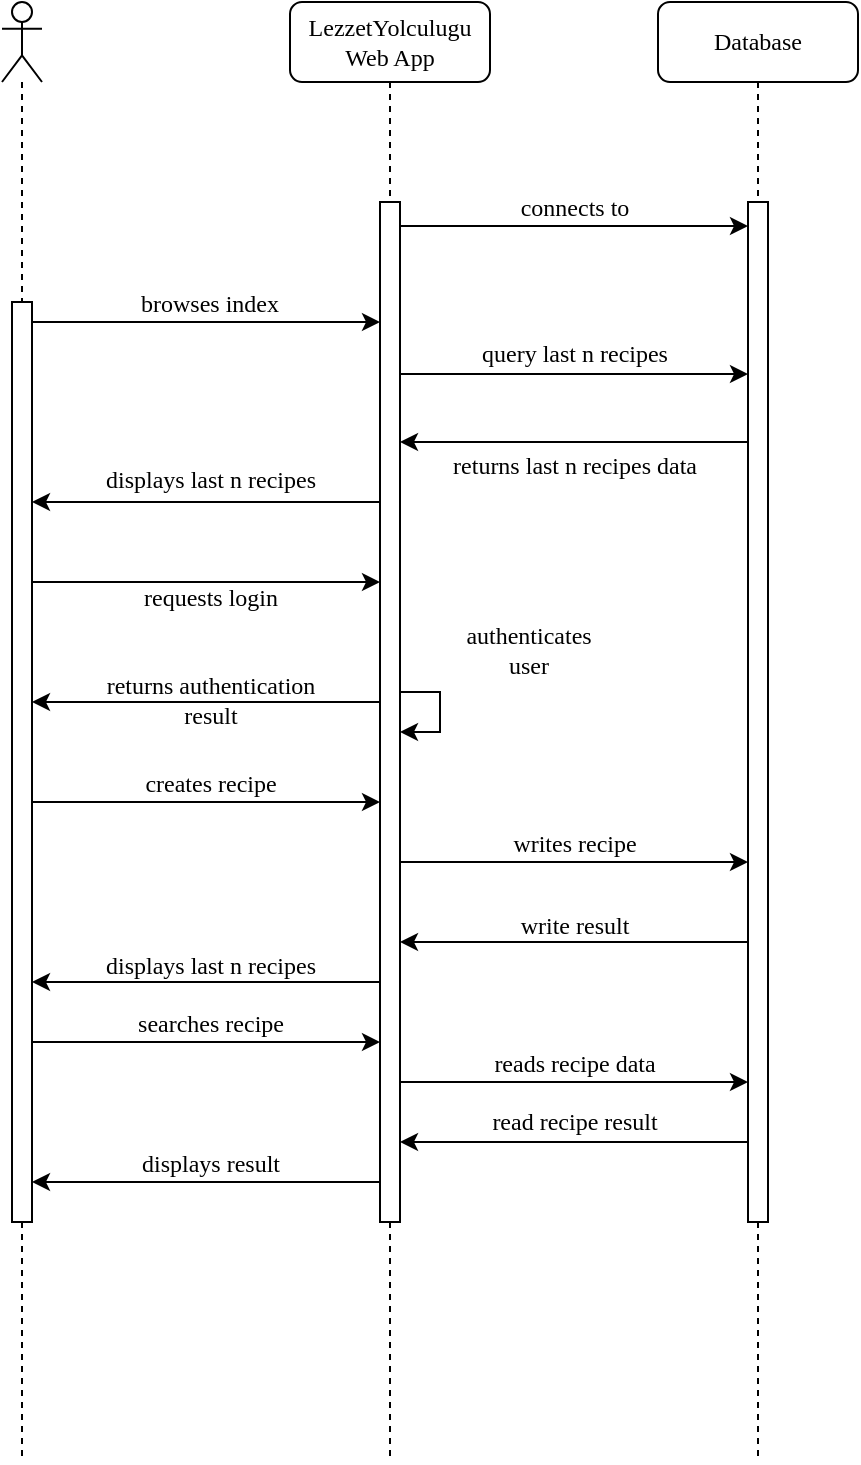<mxfile version="12.9.11"><diagram id="vM3xgTgOP1iMiRg4Fm0c" name="Page-1"><mxGraphModel dx="1038" dy="485" grid="1" gridSize="10" guides="1" tooltips="1" connect="1" arrows="1" fold="1" page="1" pageScale="1" pageWidth="850" pageHeight="1100" math="0" shadow="0"><root><mxCell id="0"/><mxCell id="1" parent="0"/><mxCell id="bYuvilvpE6jTHpKkh-8y-1" value="Database" style="shape=umlLifeline;perimeter=lifelinePerimeter;whiteSpace=wrap;html=1;container=1;collapsible=0;recursiveResize=0;outlineConnect=0;rounded=1;shadow=0;comic=0;labelBackgroundColor=none;strokeWidth=1;fontFamily=Verdana;fontSize=12;align=center;" vertex="1" parent="1"><mxGeometry x="539" y="210" width="100" height="730" as="geometry"/></mxCell><mxCell id="bYuvilvpE6jTHpKkh-8y-2" value="" style="html=1;points=[];perimeter=orthogonalPerimeter;rounded=0;shadow=0;comic=0;labelBackgroundColor=none;strokeWidth=1;fontFamily=Verdana;fontSize=12;align=center;" vertex="1" parent="bYuvilvpE6jTHpKkh-8y-1"><mxGeometry x="45" y="100" width="10" height="510" as="geometry"/></mxCell><mxCell id="bYuvilvpE6jTHpKkh-8y-3" value="LezzetYolculugu Web App" style="shape=umlLifeline;perimeter=lifelinePerimeter;whiteSpace=wrap;html=1;container=1;collapsible=0;recursiveResize=0;outlineConnect=0;rounded=1;shadow=0;comic=0;labelBackgroundColor=none;strokeWidth=1;fontFamily=Verdana;fontSize=12;align=center;" vertex="1" parent="1"><mxGeometry x="355" y="210" width="100" height="730" as="geometry"/></mxCell><mxCell id="bYuvilvpE6jTHpKkh-8y-4" value="" style="html=1;points=[];perimeter=orthogonalPerimeter;rounded=0;shadow=0;comic=0;labelBackgroundColor=none;strokeWidth=1;fontFamily=Verdana;fontSize=12;align=center;" vertex="1" parent="bYuvilvpE6jTHpKkh-8y-3"><mxGeometry x="45" y="100" width="10" height="510" as="geometry"/></mxCell><mxCell id="bYuvilvpE6jTHpKkh-8y-21" style="edgeStyle=orthogonalEdgeStyle;rounded=0;orthogonalLoop=1;jettySize=auto;html=1;fontFamily=Verdana;" edge="1" parent="bYuvilvpE6jTHpKkh-8y-3" source="bYuvilvpE6jTHpKkh-8y-4" target="bYuvilvpE6jTHpKkh-8y-4"><mxGeometry relative="1" as="geometry"/></mxCell><mxCell id="bYuvilvpE6jTHpKkh-8y-5" value="" style="shape=umlLifeline;participant=umlActor;perimeter=lifelinePerimeter;whiteSpace=wrap;html=1;container=1;collapsible=0;recursiveResize=0;verticalAlign=top;spacingTop=36;labelBackgroundColor=#ffffff;outlineConnect=0;" vertex="1" parent="1"><mxGeometry x="211" y="210" width="20" height="730" as="geometry"/></mxCell><mxCell id="bYuvilvpE6jTHpKkh-8y-6" value="" style="html=1;points=[];perimeter=orthogonalPerimeter;" vertex="1" parent="bYuvilvpE6jTHpKkh-8y-5"><mxGeometry x="5" y="150" width="10" height="460" as="geometry"/></mxCell><mxCell id="bYuvilvpE6jTHpKkh-8y-7" value="connects to" style="text;html=1;align=center;verticalAlign=middle;resizable=0;points=[];autosize=1;fontFamily=Verdana;" vertex="1" parent="1"><mxGeometry x="455" y="301" width="84" height="24" as="geometry"/></mxCell><mxCell id="bYuvilvpE6jTHpKkh-8y-9" value="browses index" style="text;align=center;fontStyle=0;verticalAlign=middle;spacingLeft=3;spacingRight=3;strokeColor=none;rotatable=0;points=[[0,0.5],[1,0.5]];portConstraint=eastwest;fontFamily=Verdana;" vertex="1" parent="1"><mxGeometry x="275" y="347" width="80" height="26" as="geometry"/></mxCell><mxCell id="bYuvilvpE6jTHpKkh-8y-10" style="edgeStyle=elbowEdgeStyle;rounded=0;orthogonalLoop=1;jettySize=auto;elbow=vertical;html=1;fontFamily=Verdana;" edge="1" parent="1"><mxGeometry relative="1" as="geometry"><mxPoint x="410" y="396" as="sourcePoint"/><mxPoint x="584" y="396" as="targetPoint"/><Array as="points"><mxPoint x="495" y="396"/><mxPoint x="435" y="408"/><mxPoint x="531" y="408"/></Array></mxGeometry></mxCell><mxCell id="bYuvilvpE6jTHpKkh-8y-11" style="edgeStyle=elbowEdgeStyle;rounded=0;orthogonalLoop=1;jettySize=auto;elbow=vertical;html=1;fontFamily=Verdana;" edge="1" parent="1" source="bYuvilvpE6jTHpKkh-8y-4" target="bYuvilvpE6jTHpKkh-8y-2"><mxGeometry relative="1" as="geometry"><mxPoint x="555" y="322" as="targetPoint"/><Array as="points"><mxPoint x="507" y="322"/></Array></mxGeometry></mxCell><mxCell id="bYuvilvpE6jTHpKkh-8y-12" value="query last n recipes" style="text;html=1;align=center;verticalAlign=middle;resizable=0;points=[];autosize=1;fontFamily=Verdana;" vertex="1" parent="1"><mxGeometry x="432" y="376" width="130" height="20" as="geometry"/></mxCell><mxCell id="bYuvilvpE6jTHpKkh-8y-13" style="edgeStyle=elbowEdgeStyle;rounded=0;orthogonalLoop=1;jettySize=auto;elbow=vertical;html=1;fontFamily=Verdana;" edge="1" parent="1" source="bYuvilvpE6jTHpKkh-8y-2" target="bYuvilvpE6jTHpKkh-8y-4"><mxGeometry relative="1" as="geometry"><Array as="points"><mxPoint x="519" y="430"/><mxPoint x="483" y="454"/></Array></mxGeometry></mxCell><mxCell id="bYuvilvpE6jTHpKkh-8y-14" value="returns last n recipes data" style="text;html=1;align=center;verticalAlign=middle;resizable=0;points=[];autosize=1;fontFamily=Verdana;" vertex="1" parent="1"><mxGeometry x="412" y="432" width="170" height="20" as="geometry"/></mxCell><mxCell id="bYuvilvpE6jTHpKkh-8y-15" style="edgeStyle=orthogonalEdgeStyle;rounded=0;orthogonalLoop=1;jettySize=auto;html=1;" edge="1" parent="1" source="bYuvilvpE6jTHpKkh-8y-4" target="bYuvilvpE6jTHpKkh-8y-6"><mxGeometry relative="1" as="geometry"><Array as="points"><mxPoint x="311" y="460"/><mxPoint x="311" y="460"/></Array></mxGeometry></mxCell><mxCell id="bYuvilvpE6jTHpKkh-8y-16" value="displays last n recipes" style="text;html=1;align=center;verticalAlign=middle;resizable=0;points=[];autosize=1;fontFamily=Verdana;" vertex="1" parent="1"><mxGeometry x="240" y="439" width="150" height="20" as="geometry"/></mxCell><mxCell id="bYuvilvpE6jTHpKkh-8y-19" style="edgeStyle=orthogonalEdgeStyle;rounded=0;orthogonalLoop=1;jettySize=auto;html=1;fontFamily=Verdana;" edge="1" parent="1" source="bYuvilvpE6jTHpKkh-8y-6" target="bYuvilvpE6jTHpKkh-8y-4"><mxGeometry relative="1" as="geometry"><Array as="points"><mxPoint x="341" y="500"/><mxPoint x="341" y="500"/></Array></mxGeometry></mxCell><mxCell id="bYuvilvpE6jTHpKkh-8y-20" value="requests login" style="text;html=1;align=center;verticalAlign=middle;resizable=0;points=[];autosize=1;fontFamily=Verdana;" vertex="1" parent="1"><mxGeometry x="265" y="498" width="100" height="20" as="geometry"/></mxCell><mxCell id="bYuvilvpE6jTHpKkh-8y-24" value="authenticates&lt;br&gt;user" style="text;html=1;align=center;verticalAlign=middle;resizable=0;points=[];autosize=1;fontFamily=Verdana;" vertex="1" parent="1"><mxGeometry x="424" y="519" width="100" height="30" as="geometry"/></mxCell><mxCell id="bYuvilvpE6jTHpKkh-8y-25" style="edgeStyle=orthogonalEdgeStyle;rounded=0;orthogonalLoop=1;jettySize=auto;html=1;fontFamily=Verdana;" edge="1" parent="1" source="bYuvilvpE6jTHpKkh-8y-4" target="bYuvilvpE6jTHpKkh-8y-6"><mxGeometry relative="1" as="geometry"><mxPoint x="261" y="540" as="targetPoint"/><Array as="points"><mxPoint x="321" y="560"/><mxPoint x="321" y="560"/></Array></mxGeometry></mxCell><mxCell id="bYuvilvpE6jTHpKkh-8y-26" value="returns authentication&lt;br&gt;result" style="text;html=1;align=center;verticalAlign=middle;resizable=0;points=[];autosize=1;fontFamily=Verdana;" vertex="1" parent="1"><mxGeometry x="240" y="544" width="150" height="30" as="geometry"/></mxCell><mxCell id="bYuvilvpE6jTHpKkh-8y-28" style="edgeStyle=orthogonalEdgeStyle;rounded=0;orthogonalLoop=1;jettySize=auto;html=1;fontFamily=Verdana;" edge="1" parent="1" source="bYuvilvpE6jTHpKkh-8y-6" target="bYuvilvpE6jTHpKkh-8y-4"><mxGeometry relative="1" as="geometry"><Array as="points"><mxPoint x="351" y="370"/><mxPoint x="351" y="370"/></Array></mxGeometry></mxCell><mxCell id="bYuvilvpE6jTHpKkh-8y-29" style="edgeStyle=orthogonalEdgeStyle;rounded=0;orthogonalLoop=1;jettySize=auto;html=1;fontFamily=Verdana;" edge="1" parent="1" source="bYuvilvpE6jTHpKkh-8y-6" target="bYuvilvpE6jTHpKkh-8y-4"><mxGeometry relative="1" as="geometry"><Array as="points"><mxPoint x="271" y="610"/><mxPoint x="271" y="610"/></Array></mxGeometry></mxCell><mxCell id="bYuvilvpE6jTHpKkh-8y-30" value="creates recipe" style="text;html=1;align=center;verticalAlign=middle;resizable=0;points=[];autosize=1;fontFamily=Verdana;" vertex="1" parent="1"><mxGeometry x="265" y="591" width="100" height="20" as="geometry"/></mxCell><mxCell id="bYuvilvpE6jTHpKkh-8y-31" style="edgeStyle=orthogonalEdgeStyle;rounded=0;orthogonalLoop=1;jettySize=auto;html=1;fontFamily=Verdana;" edge="1" parent="1" source="bYuvilvpE6jTHpKkh-8y-4" target="bYuvilvpE6jTHpKkh-8y-2"><mxGeometry relative="1" as="geometry"><Array as="points"><mxPoint x="531" y="640"/><mxPoint x="531" y="640"/></Array></mxGeometry></mxCell><mxCell id="bYuvilvpE6jTHpKkh-8y-32" value="writes recipe" style="text;html=1;align=center;verticalAlign=middle;resizable=0;points=[];autosize=1;fontFamily=Verdana;" vertex="1" parent="1"><mxGeometry x="452" y="621" width="90" height="20" as="geometry"/></mxCell><mxCell id="bYuvilvpE6jTHpKkh-8y-33" style="edgeStyle=orthogonalEdgeStyle;rounded=0;orthogonalLoop=1;jettySize=auto;html=1;fontFamily=Verdana;" edge="1" parent="1" source="bYuvilvpE6jTHpKkh-8y-2" target="bYuvilvpE6jTHpKkh-8y-4"><mxGeometry relative="1" as="geometry"><Array as="points"><mxPoint x="521" y="680"/><mxPoint x="521" y="680"/></Array></mxGeometry></mxCell><mxCell id="bYuvilvpE6jTHpKkh-8y-36" value="write result" style="text;html=1;align=center;verticalAlign=middle;resizable=0;points=[];autosize=1;fontFamily=Verdana;" vertex="1" parent="1"><mxGeometry x="457" y="662" width="80" height="20" as="geometry"/></mxCell><mxCell id="bYuvilvpE6jTHpKkh-8y-38" style="edgeStyle=orthogonalEdgeStyle;rounded=0;orthogonalLoop=1;jettySize=auto;html=1;fontFamily=Verdana;" edge="1" parent="1" source="bYuvilvpE6jTHpKkh-8y-4" target="bYuvilvpE6jTHpKkh-8y-6"><mxGeometry relative="1" as="geometry"><Array as="points"><mxPoint x="271" y="700"/><mxPoint x="271" y="700"/></Array></mxGeometry></mxCell><mxCell id="bYuvilvpE6jTHpKkh-8y-39" value="displays last n recipes" style="text;html=1;align=center;verticalAlign=middle;resizable=0;points=[];autosize=1;fontFamily=Verdana;" vertex="1" parent="1"><mxGeometry x="240" y="682" width="150" height="20" as="geometry"/></mxCell><mxCell id="bYuvilvpE6jTHpKkh-8y-40" style="edgeStyle=orthogonalEdgeStyle;rounded=0;orthogonalLoop=1;jettySize=auto;html=1;fontFamily=Verdana;" edge="1" parent="1" source="bYuvilvpE6jTHpKkh-8y-6" target="bYuvilvpE6jTHpKkh-8y-4"><mxGeometry relative="1" as="geometry"><Array as="points"><mxPoint x="361" y="730"/><mxPoint x="361" y="730"/></Array></mxGeometry></mxCell><mxCell id="bYuvilvpE6jTHpKkh-8y-41" value="searches recipe" style="text;html=1;align=center;verticalAlign=middle;resizable=0;points=[];autosize=1;fontFamily=Verdana;" vertex="1" parent="1"><mxGeometry x="260" y="711" width="110" height="20" as="geometry"/></mxCell><mxCell id="bYuvilvpE6jTHpKkh-8y-42" style="edgeStyle=orthogonalEdgeStyle;rounded=0;orthogonalLoop=1;jettySize=auto;html=1;fontFamily=Verdana;" edge="1" parent="1" source="bYuvilvpE6jTHpKkh-8y-4" target="bYuvilvpE6jTHpKkh-8y-2"><mxGeometry relative="1" as="geometry"><Array as="points"><mxPoint x="541" y="750"/><mxPoint x="541" y="750"/></Array></mxGeometry></mxCell><mxCell id="bYuvilvpE6jTHpKkh-8y-43" value="reads recipe data" style="text;html=1;align=center;verticalAlign=middle;resizable=0;points=[];autosize=1;fontFamily=Verdana;" vertex="1" parent="1"><mxGeometry x="437" y="731" width="120" height="20" as="geometry"/></mxCell><mxCell id="bYuvilvpE6jTHpKkh-8y-44" style="edgeStyle=orthogonalEdgeStyle;rounded=0;orthogonalLoop=1;jettySize=auto;html=1;fontFamily=Verdana;" edge="1" parent="1" source="bYuvilvpE6jTHpKkh-8y-2" target="bYuvilvpE6jTHpKkh-8y-4"><mxGeometry relative="1" as="geometry"><Array as="points"><mxPoint x="491" y="780"/><mxPoint x="491" y="780"/></Array></mxGeometry></mxCell><mxCell id="bYuvilvpE6jTHpKkh-8y-45" value="&lt;div style=&quot;direction: ltr&quot;&gt;&lt;span&gt;read recipe result&lt;/span&gt;&lt;/div&gt;" style="text;html=1;align=center;verticalAlign=middle;resizable=0;points=[];autosize=1;fontFamily=Verdana;" vertex="1" parent="1"><mxGeometry x="437" y="760" width="120" height="20" as="geometry"/></mxCell><mxCell id="bYuvilvpE6jTHpKkh-8y-46" style="edgeStyle=orthogonalEdgeStyle;rounded=0;orthogonalLoop=1;jettySize=auto;html=1;fontFamily=Verdana;" edge="1" parent="1" source="bYuvilvpE6jTHpKkh-8y-4" target="bYuvilvpE6jTHpKkh-8y-6"><mxGeometry relative="1" as="geometry"><Array as="points"><mxPoint x="271" y="800"/><mxPoint x="271" y="800"/></Array></mxGeometry></mxCell><mxCell id="bYuvilvpE6jTHpKkh-8y-47" value="displays result" style="text;html=1;align=center;verticalAlign=middle;resizable=0;points=[];autosize=1;fontFamily=Verdana;" vertex="1" parent="1"><mxGeometry x="265" y="781" width="100" height="20" as="geometry"/></mxCell></root></mxGraphModel></diagram></mxfile>
